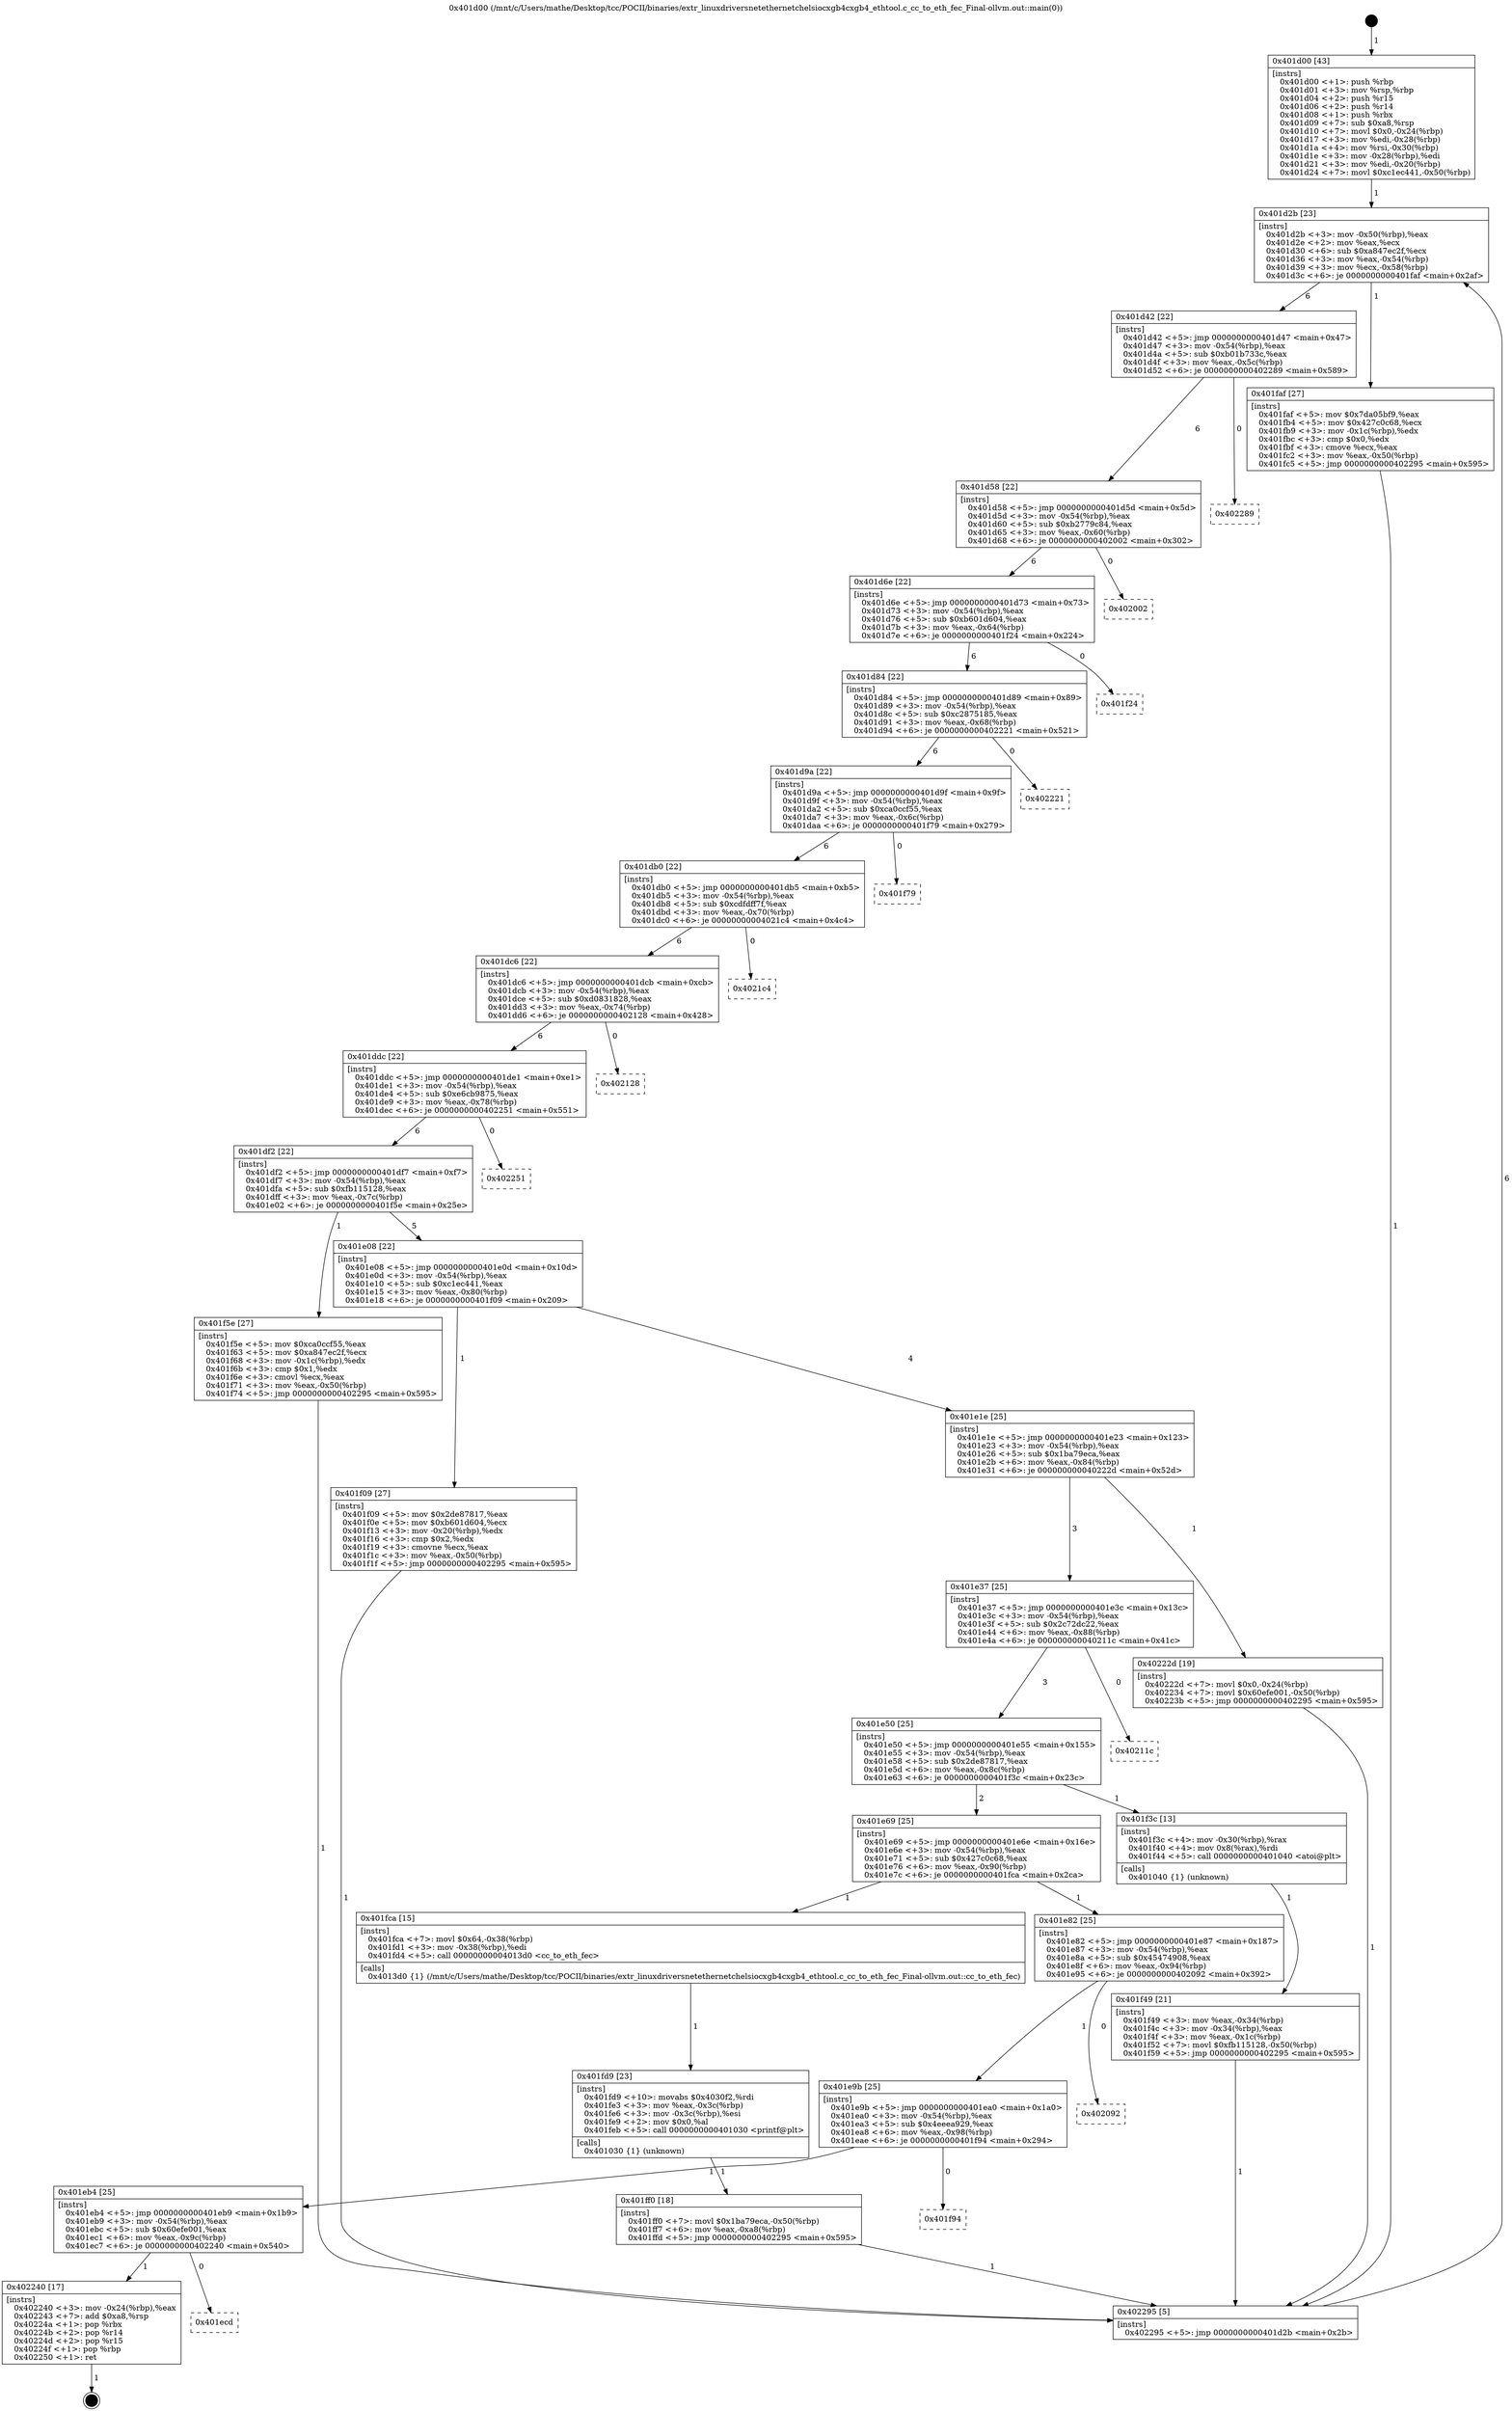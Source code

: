 digraph "0x401d00" {
  label = "0x401d00 (/mnt/c/Users/mathe/Desktop/tcc/POCII/binaries/extr_linuxdriversnetethernetchelsiocxgb4cxgb4_ethtool.c_cc_to_eth_fec_Final-ollvm.out::main(0))"
  labelloc = "t"
  node[shape=record]

  Entry [label="",width=0.3,height=0.3,shape=circle,fillcolor=black,style=filled]
  "0x401d2b" [label="{
     0x401d2b [23]\l
     | [instrs]\l
     &nbsp;&nbsp;0x401d2b \<+3\>: mov -0x50(%rbp),%eax\l
     &nbsp;&nbsp;0x401d2e \<+2\>: mov %eax,%ecx\l
     &nbsp;&nbsp;0x401d30 \<+6\>: sub $0xa847ec2f,%ecx\l
     &nbsp;&nbsp;0x401d36 \<+3\>: mov %eax,-0x54(%rbp)\l
     &nbsp;&nbsp;0x401d39 \<+3\>: mov %ecx,-0x58(%rbp)\l
     &nbsp;&nbsp;0x401d3c \<+6\>: je 0000000000401faf \<main+0x2af\>\l
  }"]
  "0x401faf" [label="{
     0x401faf [27]\l
     | [instrs]\l
     &nbsp;&nbsp;0x401faf \<+5\>: mov $0x7da05bf9,%eax\l
     &nbsp;&nbsp;0x401fb4 \<+5\>: mov $0x427c0c68,%ecx\l
     &nbsp;&nbsp;0x401fb9 \<+3\>: mov -0x1c(%rbp),%edx\l
     &nbsp;&nbsp;0x401fbc \<+3\>: cmp $0x0,%edx\l
     &nbsp;&nbsp;0x401fbf \<+3\>: cmove %ecx,%eax\l
     &nbsp;&nbsp;0x401fc2 \<+3\>: mov %eax,-0x50(%rbp)\l
     &nbsp;&nbsp;0x401fc5 \<+5\>: jmp 0000000000402295 \<main+0x595\>\l
  }"]
  "0x401d42" [label="{
     0x401d42 [22]\l
     | [instrs]\l
     &nbsp;&nbsp;0x401d42 \<+5\>: jmp 0000000000401d47 \<main+0x47\>\l
     &nbsp;&nbsp;0x401d47 \<+3\>: mov -0x54(%rbp),%eax\l
     &nbsp;&nbsp;0x401d4a \<+5\>: sub $0xb01b733c,%eax\l
     &nbsp;&nbsp;0x401d4f \<+3\>: mov %eax,-0x5c(%rbp)\l
     &nbsp;&nbsp;0x401d52 \<+6\>: je 0000000000402289 \<main+0x589\>\l
  }"]
  Exit [label="",width=0.3,height=0.3,shape=circle,fillcolor=black,style=filled,peripheries=2]
  "0x402289" [label="{
     0x402289\l
  }", style=dashed]
  "0x401d58" [label="{
     0x401d58 [22]\l
     | [instrs]\l
     &nbsp;&nbsp;0x401d58 \<+5\>: jmp 0000000000401d5d \<main+0x5d\>\l
     &nbsp;&nbsp;0x401d5d \<+3\>: mov -0x54(%rbp),%eax\l
     &nbsp;&nbsp;0x401d60 \<+5\>: sub $0xb2779c84,%eax\l
     &nbsp;&nbsp;0x401d65 \<+3\>: mov %eax,-0x60(%rbp)\l
     &nbsp;&nbsp;0x401d68 \<+6\>: je 0000000000402002 \<main+0x302\>\l
  }"]
  "0x401ecd" [label="{
     0x401ecd\l
  }", style=dashed]
  "0x402002" [label="{
     0x402002\l
  }", style=dashed]
  "0x401d6e" [label="{
     0x401d6e [22]\l
     | [instrs]\l
     &nbsp;&nbsp;0x401d6e \<+5\>: jmp 0000000000401d73 \<main+0x73\>\l
     &nbsp;&nbsp;0x401d73 \<+3\>: mov -0x54(%rbp),%eax\l
     &nbsp;&nbsp;0x401d76 \<+5\>: sub $0xb601d604,%eax\l
     &nbsp;&nbsp;0x401d7b \<+3\>: mov %eax,-0x64(%rbp)\l
     &nbsp;&nbsp;0x401d7e \<+6\>: je 0000000000401f24 \<main+0x224\>\l
  }"]
  "0x402240" [label="{
     0x402240 [17]\l
     | [instrs]\l
     &nbsp;&nbsp;0x402240 \<+3\>: mov -0x24(%rbp),%eax\l
     &nbsp;&nbsp;0x402243 \<+7\>: add $0xa8,%rsp\l
     &nbsp;&nbsp;0x40224a \<+1\>: pop %rbx\l
     &nbsp;&nbsp;0x40224b \<+2\>: pop %r14\l
     &nbsp;&nbsp;0x40224d \<+2\>: pop %r15\l
     &nbsp;&nbsp;0x40224f \<+1\>: pop %rbp\l
     &nbsp;&nbsp;0x402250 \<+1\>: ret\l
  }"]
  "0x401f24" [label="{
     0x401f24\l
  }", style=dashed]
  "0x401d84" [label="{
     0x401d84 [22]\l
     | [instrs]\l
     &nbsp;&nbsp;0x401d84 \<+5\>: jmp 0000000000401d89 \<main+0x89\>\l
     &nbsp;&nbsp;0x401d89 \<+3\>: mov -0x54(%rbp),%eax\l
     &nbsp;&nbsp;0x401d8c \<+5\>: sub $0xc2875185,%eax\l
     &nbsp;&nbsp;0x401d91 \<+3\>: mov %eax,-0x68(%rbp)\l
     &nbsp;&nbsp;0x401d94 \<+6\>: je 0000000000402221 \<main+0x521\>\l
  }"]
  "0x401eb4" [label="{
     0x401eb4 [25]\l
     | [instrs]\l
     &nbsp;&nbsp;0x401eb4 \<+5\>: jmp 0000000000401eb9 \<main+0x1b9\>\l
     &nbsp;&nbsp;0x401eb9 \<+3\>: mov -0x54(%rbp),%eax\l
     &nbsp;&nbsp;0x401ebc \<+5\>: sub $0x60efe001,%eax\l
     &nbsp;&nbsp;0x401ec1 \<+6\>: mov %eax,-0x9c(%rbp)\l
     &nbsp;&nbsp;0x401ec7 \<+6\>: je 0000000000402240 \<main+0x540\>\l
  }"]
  "0x402221" [label="{
     0x402221\l
  }", style=dashed]
  "0x401d9a" [label="{
     0x401d9a [22]\l
     | [instrs]\l
     &nbsp;&nbsp;0x401d9a \<+5\>: jmp 0000000000401d9f \<main+0x9f\>\l
     &nbsp;&nbsp;0x401d9f \<+3\>: mov -0x54(%rbp),%eax\l
     &nbsp;&nbsp;0x401da2 \<+5\>: sub $0xca0ccf55,%eax\l
     &nbsp;&nbsp;0x401da7 \<+3\>: mov %eax,-0x6c(%rbp)\l
     &nbsp;&nbsp;0x401daa \<+6\>: je 0000000000401f79 \<main+0x279\>\l
  }"]
  "0x401f94" [label="{
     0x401f94\l
  }", style=dashed]
  "0x401f79" [label="{
     0x401f79\l
  }", style=dashed]
  "0x401db0" [label="{
     0x401db0 [22]\l
     | [instrs]\l
     &nbsp;&nbsp;0x401db0 \<+5\>: jmp 0000000000401db5 \<main+0xb5\>\l
     &nbsp;&nbsp;0x401db5 \<+3\>: mov -0x54(%rbp),%eax\l
     &nbsp;&nbsp;0x401db8 \<+5\>: sub $0xcdfdff7f,%eax\l
     &nbsp;&nbsp;0x401dbd \<+3\>: mov %eax,-0x70(%rbp)\l
     &nbsp;&nbsp;0x401dc0 \<+6\>: je 00000000004021c4 \<main+0x4c4\>\l
  }"]
  "0x401e9b" [label="{
     0x401e9b [25]\l
     | [instrs]\l
     &nbsp;&nbsp;0x401e9b \<+5\>: jmp 0000000000401ea0 \<main+0x1a0\>\l
     &nbsp;&nbsp;0x401ea0 \<+3\>: mov -0x54(%rbp),%eax\l
     &nbsp;&nbsp;0x401ea3 \<+5\>: sub $0x4eeea929,%eax\l
     &nbsp;&nbsp;0x401ea8 \<+6\>: mov %eax,-0x98(%rbp)\l
     &nbsp;&nbsp;0x401eae \<+6\>: je 0000000000401f94 \<main+0x294\>\l
  }"]
  "0x4021c4" [label="{
     0x4021c4\l
  }", style=dashed]
  "0x401dc6" [label="{
     0x401dc6 [22]\l
     | [instrs]\l
     &nbsp;&nbsp;0x401dc6 \<+5\>: jmp 0000000000401dcb \<main+0xcb\>\l
     &nbsp;&nbsp;0x401dcb \<+3\>: mov -0x54(%rbp),%eax\l
     &nbsp;&nbsp;0x401dce \<+5\>: sub $0xd0831828,%eax\l
     &nbsp;&nbsp;0x401dd3 \<+3\>: mov %eax,-0x74(%rbp)\l
     &nbsp;&nbsp;0x401dd6 \<+6\>: je 0000000000402128 \<main+0x428\>\l
  }"]
  "0x402092" [label="{
     0x402092\l
  }", style=dashed]
  "0x402128" [label="{
     0x402128\l
  }", style=dashed]
  "0x401ddc" [label="{
     0x401ddc [22]\l
     | [instrs]\l
     &nbsp;&nbsp;0x401ddc \<+5\>: jmp 0000000000401de1 \<main+0xe1\>\l
     &nbsp;&nbsp;0x401de1 \<+3\>: mov -0x54(%rbp),%eax\l
     &nbsp;&nbsp;0x401de4 \<+5\>: sub $0xe6cb9875,%eax\l
     &nbsp;&nbsp;0x401de9 \<+3\>: mov %eax,-0x78(%rbp)\l
     &nbsp;&nbsp;0x401dec \<+6\>: je 0000000000402251 \<main+0x551\>\l
  }"]
  "0x401ff0" [label="{
     0x401ff0 [18]\l
     | [instrs]\l
     &nbsp;&nbsp;0x401ff0 \<+7\>: movl $0x1ba79eca,-0x50(%rbp)\l
     &nbsp;&nbsp;0x401ff7 \<+6\>: mov %eax,-0xa8(%rbp)\l
     &nbsp;&nbsp;0x401ffd \<+5\>: jmp 0000000000402295 \<main+0x595\>\l
  }"]
  "0x402251" [label="{
     0x402251\l
  }", style=dashed]
  "0x401df2" [label="{
     0x401df2 [22]\l
     | [instrs]\l
     &nbsp;&nbsp;0x401df2 \<+5\>: jmp 0000000000401df7 \<main+0xf7\>\l
     &nbsp;&nbsp;0x401df7 \<+3\>: mov -0x54(%rbp),%eax\l
     &nbsp;&nbsp;0x401dfa \<+5\>: sub $0xfb115128,%eax\l
     &nbsp;&nbsp;0x401dff \<+3\>: mov %eax,-0x7c(%rbp)\l
     &nbsp;&nbsp;0x401e02 \<+6\>: je 0000000000401f5e \<main+0x25e\>\l
  }"]
  "0x401fd9" [label="{
     0x401fd9 [23]\l
     | [instrs]\l
     &nbsp;&nbsp;0x401fd9 \<+10\>: movabs $0x4030f2,%rdi\l
     &nbsp;&nbsp;0x401fe3 \<+3\>: mov %eax,-0x3c(%rbp)\l
     &nbsp;&nbsp;0x401fe6 \<+3\>: mov -0x3c(%rbp),%esi\l
     &nbsp;&nbsp;0x401fe9 \<+2\>: mov $0x0,%al\l
     &nbsp;&nbsp;0x401feb \<+5\>: call 0000000000401030 \<printf@plt\>\l
     | [calls]\l
     &nbsp;&nbsp;0x401030 \{1\} (unknown)\l
  }"]
  "0x401f5e" [label="{
     0x401f5e [27]\l
     | [instrs]\l
     &nbsp;&nbsp;0x401f5e \<+5\>: mov $0xca0ccf55,%eax\l
     &nbsp;&nbsp;0x401f63 \<+5\>: mov $0xa847ec2f,%ecx\l
     &nbsp;&nbsp;0x401f68 \<+3\>: mov -0x1c(%rbp),%edx\l
     &nbsp;&nbsp;0x401f6b \<+3\>: cmp $0x1,%edx\l
     &nbsp;&nbsp;0x401f6e \<+3\>: cmovl %ecx,%eax\l
     &nbsp;&nbsp;0x401f71 \<+3\>: mov %eax,-0x50(%rbp)\l
     &nbsp;&nbsp;0x401f74 \<+5\>: jmp 0000000000402295 \<main+0x595\>\l
  }"]
  "0x401e08" [label="{
     0x401e08 [22]\l
     | [instrs]\l
     &nbsp;&nbsp;0x401e08 \<+5\>: jmp 0000000000401e0d \<main+0x10d\>\l
     &nbsp;&nbsp;0x401e0d \<+3\>: mov -0x54(%rbp),%eax\l
     &nbsp;&nbsp;0x401e10 \<+5\>: sub $0xc1ec441,%eax\l
     &nbsp;&nbsp;0x401e15 \<+3\>: mov %eax,-0x80(%rbp)\l
     &nbsp;&nbsp;0x401e18 \<+6\>: je 0000000000401f09 \<main+0x209\>\l
  }"]
  "0x401e82" [label="{
     0x401e82 [25]\l
     | [instrs]\l
     &nbsp;&nbsp;0x401e82 \<+5\>: jmp 0000000000401e87 \<main+0x187\>\l
     &nbsp;&nbsp;0x401e87 \<+3\>: mov -0x54(%rbp),%eax\l
     &nbsp;&nbsp;0x401e8a \<+5\>: sub $0x45474908,%eax\l
     &nbsp;&nbsp;0x401e8f \<+6\>: mov %eax,-0x94(%rbp)\l
     &nbsp;&nbsp;0x401e95 \<+6\>: je 0000000000402092 \<main+0x392\>\l
  }"]
  "0x401f09" [label="{
     0x401f09 [27]\l
     | [instrs]\l
     &nbsp;&nbsp;0x401f09 \<+5\>: mov $0x2de87817,%eax\l
     &nbsp;&nbsp;0x401f0e \<+5\>: mov $0xb601d604,%ecx\l
     &nbsp;&nbsp;0x401f13 \<+3\>: mov -0x20(%rbp),%edx\l
     &nbsp;&nbsp;0x401f16 \<+3\>: cmp $0x2,%edx\l
     &nbsp;&nbsp;0x401f19 \<+3\>: cmovne %ecx,%eax\l
     &nbsp;&nbsp;0x401f1c \<+3\>: mov %eax,-0x50(%rbp)\l
     &nbsp;&nbsp;0x401f1f \<+5\>: jmp 0000000000402295 \<main+0x595\>\l
  }"]
  "0x401e1e" [label="{
     0x401e1e [25]\l
     | [instrs]\l
     &nbsp;&nbsp;0x401e1e \<+5\>: jmp 0000000000401e23 \<main+0x123\>\l
     &nbsp;&nbsp;0x401e23 \<+3\>: mov -0x54(%rbp),%eax\l
     &nbsp;&nbsp;0x401e26 \<+5\>: sub $0x1ba79eca,%eax\l
     &nbsp;&nbsp;0x401e2b \<+6\>: mov %eax,-0x84(%rbp)\l
     &nbsp;&nbsp;0x401e31 \<+6\>: je 000000000040222d \<main+0x52d\>\l
  }"]
  "0x402295" [label="{
     0x402295 [5]\l
     | [instrs]\l
     &nbsp;&nbsp;0x402295 \<+5\>: jmp 0000000000401d2b \<main+0x2b\>\l
  }"]
  "0x401d00" [label="{
     0x401d00 [43]\l
     | [instrs]\l
     &nbsp;&nbsp;0x401d00 \<+1\>: push %rbp\l
     &nbsp;&nbsp;0x401d01 \<+3\>: mov %rsp,%rbp\l
     &nbsp;&nbsp;0x401d04 \<+2\>: push %r15\l
     &nbsp;&nbsp;0x401d06 \<+2\>: push %r14\l
     &nbsp;&nbsp;0x401d08 \<+1\>: push %rbx\l
     &nbsp;&nbsp;0x401d09 \<+7\>: sub $0xa8,%rsp\l
     &nbsp;&nbsp;0x401d10 \<+7\>: movl $0x0,-0x24(%rbp)\l
     &nbsp;&nbsp;0x401d17 \<+3\>: mov %edi,-0x28(%rbp)\l
     &nbsp;&nbsp;0x401d1a \<+4\>: mov %rsi,-0x30(%rbp)\l
     &nbsp;&nbsp;0x401d1e \<+3\>: mov -0x28(%rbp),%edi\l
     &nbsp;&nbsp;0x401d21 \<+3\>: mov %edi,-0x20(%rbp)\l
     &nbsp;&nbsp;0x401d24 \<+7\>: movl $0xc1ec441,-0x50(%rbp)\l
  }"]
  "0x401fca" [label="{
     0x401fca [15]\l
     | [instrs]\l
     &nbsp;&nbsp;0x401fca \<+7\>: movl $0x64,-0x38(%rbp)\l
     &nbsp;&nbsp;0x401fd1 \<+3\>: mov -0x38(%rbp),%edi\l
     &nbsp;&nbsp;0x401fd4 \<+5\>: call 00000000004013d0 \<cc_to_eth_fec\>\l
     | [calls]\l
     &nbsp;&nbsp;0x4013d0 \{1\} (/mnt/c/Users/mathe/Desktop/tcc/POCII/binaries/extr_linuxdriversnetethernetchelsiocxgb4cxgb4_ethtool.c_cc_to_eth_fec_Final-ollvm.out::cc_to_eth_fec)\l
  }"]
  "0x40222d" [label="{
     0x40222d [19]\l
     | [instrs]\l
     &nbsp;&nbsp;0x40222d \<+7\>: movl $0x0,-0x24(%rbp)\l
     &nbsp;&nbsp;0x402234 \<+7\>: movl $0x60efe001,-0x50(%rbp)\l
     &nbsp;&nbsp;0x40223b \<+5\>: jmp 0000000000402295 \<main+0x595\>\l
  }"]
  "0x401e37" [label="{
     0x401e37 [25]\l
     | [instrs]\l
     &nbsp;&nbsp;0x401e37 \<+5\>: jmp 0000000000401e3c \<main+0x13c\>\l
     &nbsp;&nbsp;0x401e3c \<+3\>: mov -0x54(%rbp),%eax\l
     &nbsp;&nbsp;0x401e3f \<+5\>: sub $0x2c72dc22,%eax\l
     &nbsp;&nbsp;0x401e44 \<+6\>: mov %eax,-0x88(%rbp)\l
     &nbsp;&nbsp;0x401e4a \<+6\>: je 000000000040211c \<main+0x41c\>\l
  }"]
  "0x401f49" [label="{
     0x401f49 [21]\l
     | [instrs]\l
     &nbsp;&nbsp;0x401f49 \<+3\>: mov %eax,-0x34(%rbp)\l
     &nbsp;&nbsp;0x401f4c \<+3\>: mov -0x34(%rbp),%eax\l
     &nbsp;&nbsp;0x401f4f \<+3\>: mov %eax,-0x1c(%rbp)\l
     &nbsp;&nbsp;0x401f52 \<+7\>: movl $0xfb115128,-0x50(%rbp)\l
     &nbsp;&nbsp;0x401f59 \<+5\>: jmp 0000000000402295 \<main+0x595\>\l
  }"]
  "0x40211c" [label="{
     0x40211c\l
  }", style=dashed]
  "0x401e50" [label="{
     0x401e50 [25]\l
     | [instrs]\l
     &nbsp;&nbsp;0x401e50 \<+5\>: jmp 0000000000401e55 \<main+0x155\>\l
     &nbsp;&nbsp;0x401e55 \<+3\>: mov -0x54(%rbp),%eax\l
     &nbsp;&nbsp;0x401e58 \<+5\>: sub $0x2de87817,%eax\l
     &nbsp;&nbsp;0x401e5d \<+6\>: mov %eax,-0x8c(%rbp)\l
     &nbsp;&nbsp;0x401e63 \<+6\>: je 0000000000401f3c \<main+0x23c\>\l
  }"]
  "0x401e69" [label="{
     0x401e69 [25]\l
     | [instrs]\l
     &nbsp;&nbsp;0x401e69 \<+5\>: jmp 0000000000401e6e \<main+0x16e\>\l
     &nbsp;&nbsp;0x401e6e \<+3\>: mov -0x54(%rbp),%eax\l
     &nbsp;&nbsp;0x401e71 \<+5\>: sub $0x427c0c68,%eax\l
     &nbsp;&nbsp;0x401e76 \<+6\>: mov %eax,-0x90(%rbp)\l
     &nbsp;&nbsp;0x401e7c \<+6\>: je 0000000000401fca \<main+0x2ca\>\l
  }"]
  "0x401f3c" [label="{
     0x401f3c [13]\l
     | [instrs]\l
     &nbsp;&nbsp;0x401f3c \<+4\>: mov -0x30(%rbp),%rax\l
     &nbsp;&nbsp;0x401f40 \<+4\>: mov 0x8(%rax),%rdi\l
     &nbsp;&nbsp;0x401f44 \<+5\>: call 0000000000401040 \<atoi@plt\>\l
     | [calls]\l
     &nbsp;&nbsp;0x401040 \{1\} (unknown)\l
  }"]
  Entry -> "0x401d00" [label=" 1"]
  "0x401d2b" -> "0x401faf" [label=" 1"]
  "0x401d2b" -> "0x401d42" [label=" 6"]
  "0x402240" -> Exit [label=" 1"]
  "0x401d42" -> "0x402289" [label=" 0"]
  "0x401d42" -> "0x401d58" [label=" 6"]
  "0x401eb4" -> "0x401ecd" [label=" 0"]
  "0x401d58" -> "0x402002" [label=" 0"]
  "0x401d58" -> "0x401d6e" [label=" 6"]
  "0x401eb4" -> "0x402240" [label=" 1"]
  "0x401d6e" -> "0x401f24" [label=" 0"]
  "0x401d6e" -> "0x401d84" [label=" 6"]
  "0x401e9b" -> "0x401eb4" [label=" 1"]
  "0x401d84" -> "0x402221" [label=" 0"]
  "0x401d84" -> "0x401d9a" [label=" 6"]
  "0x401e9b" -> "0x401f94" [label=" 0"]
  "0x401d9a" -> "0x401f79" [label=" 0"]
  "0x401d9a" -> "0x401db0" [label=" 6"]
  "0x401e82" -> "0x401e9b" [label=" 1"]
  "0x401db0" -> "0x4021c4" [label=" 0"]
  "0x401db0" -> "0x401dc6" [label=" 6"]
  "0x401e82" -> "0x402092" [label=" 0"]
  "0x401dc6" -> "0x402128" [label=" 0"]
  "0x401dc6" -> "0x401ddc" [label=" 6"]
  "0x40222d" -> "0x402295" [label=" 1"]
  "0x401ddc" -> "0x402251" [label=" 0"]
  "0x401ddc" -> "0x401df2" [label=" 6"]
  "0x401ff0" -> "0x402295" [label=" 1"]
  "0x401df2" -> "0x401f5e" [label=" 1"]
  "0x401df2" -> "0x401e08" [label=" 5"]
  "0x401fd9" -> "0x401ff0" [label=" 1"]
  "0x401e08" -> "0x401f09" [label=" 1"]
  "0x401e08" -> "0x401e1e" [label=" 4"]
  "0x401f09" -> "0x402295" [label=" 1"]
  "0x401d00" -> "0x401d2b" [label=" 1"]
  "0x402295" -> "0x401d2b" [label=" 6"]
  "0x401fca" -> "0x401fd9" [label=" 1"]
  "0x401e1e" -> "0x40222d" [label=" 1"]
  "0x401e1e" -> "0x401e37" [label=" 3"]
  "0x401e69" -> "0x401e82" [label=" 1"]
  "0x401e37" -> "0x40211c" [label=" 0"]
  "0x401e37" -> "0x401e50" [label=" 3"]
  "0x401e69" -> "0x401fca" [label=" 1"]
  "0x401e50" -> "0x401f3c" [label=" 1"]
  "0x401e50" -> "0x401e69" [label=" 2"]
  "0x401f3c" -> "0x401f49" [label=" 1"]
  "0x401f49" -> "0x402295" [label=" 1"]
  "0x401f5e" -> "0x402295" [label=" 1"]
  "0x401faf" -> "0x402295" [label=" 1"]
}
